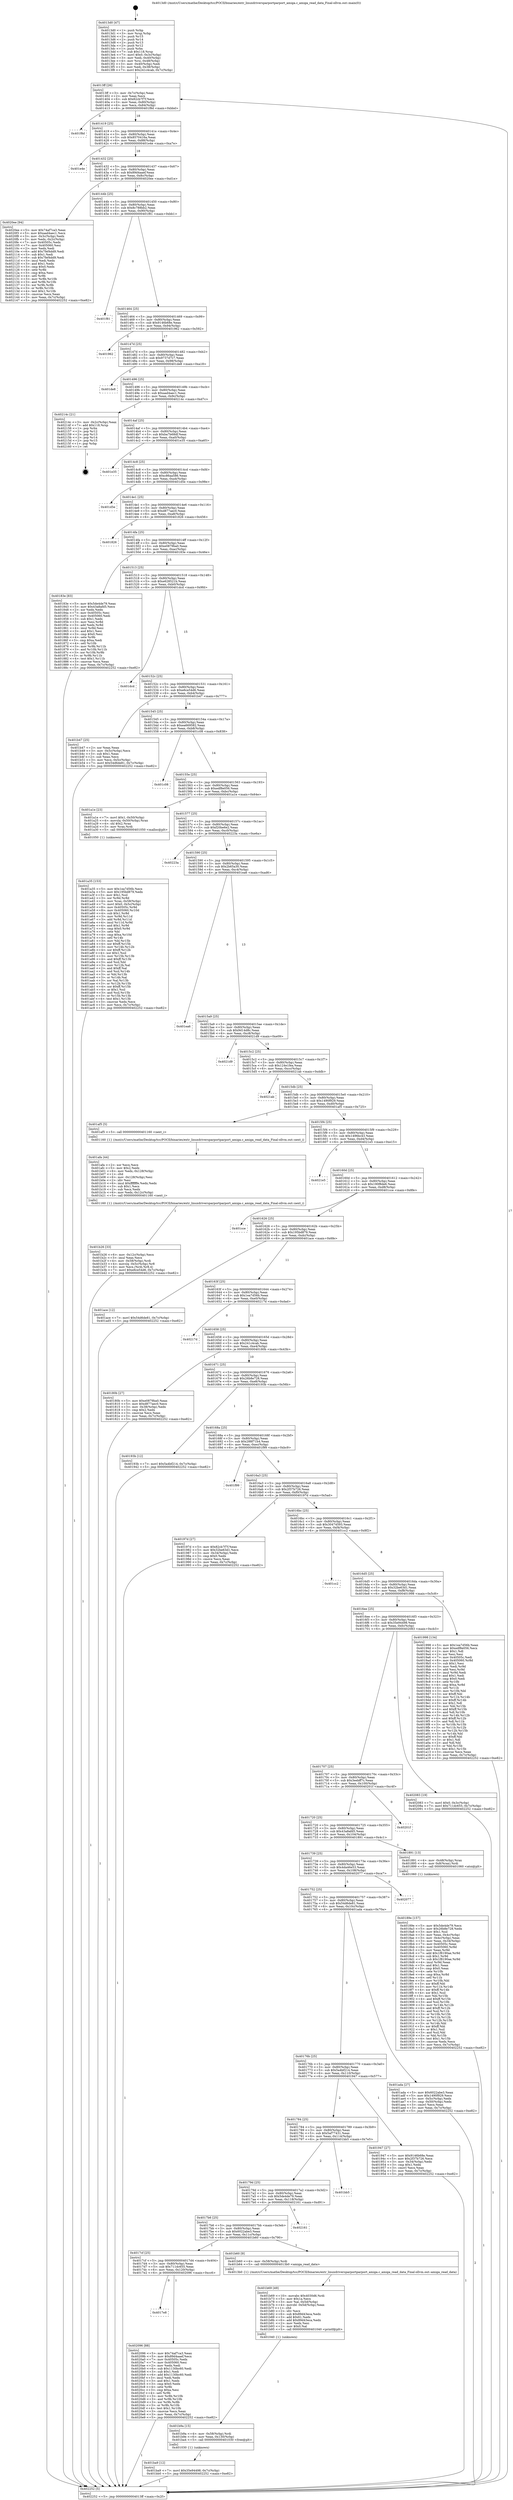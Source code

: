 digraph "0x4013d0" {
  label = "0x4013d0 (/mnt/c/Users/mathe/Desktop/tcc/POCII/binaries/extr_linuxdriversparportparport_amiga.c_amiga_read_data_Final-ollvm.out::main(0))"
  labelloc = "t"
  node[shape=record]

  Entry [label="",width=0.3,height=0.3,shape=circle,fillcolor=black,style=filled]
  "0x4013ff" [label="{
     0x4013ff [26]\l
     | [instrs]\l
     &nbsp;&nbsp;0x4013ff \<+3\>: mov -0x7c(%rbp),%eax\l
     &nbsp;&nbsp;0x401402 \<+2\>: mov %eax,%ecx\l
     &nbsp;&nbsp;0x401404 \<+6\>: sub $0x82cb7f7f,%ecx\l
     &nbsp;&nbsp;0x40140a \<+3\>: mov %eax,-0x80(%rbp)\l
     &nbsp;&nbsp;0x40140d \<+6\>: mov %ecx,-0x84(%rbp)\l
     &nbsp;&nbsp;0x401413 \<+6\>: je 0000000000401f8d \<main+0xbbd\>\l
  }"]
  "0x401f8d" [label="{
     0x401f8d\l
  }", style=dashed]
  "0x401419" [label="{
     0x401419 [25]\l
     | [instrs]\l
     &nbsp;&nbsp;0x401419 \<+5\>: jmp 000000000040141e \<main+0x4e\>\l
     &nbsp;&nbsp;0x40141e \<+3\>: mov -0x80(%rbp),%eax\l
     &nbsp;&nbsp;0x401421 \<+5\>: sub $0x8570416a,%eax\l
     &nbsp;&nbsp;0x401426 \<+6\>: mov %eax,-0x88(%rbp)\l
     &nbsp;&nbsp;0x40142c \<+6\>: je 0000000000401e4e \<main+0xa7e\>\l
  }"]
  Exit [label="",width=0.3,height=0.3,shape=circle,fillcolor=black,style=filled,peripheries=2]
  "0x401e4e" [label="{
     0x401e4e\l
  }", style=dashed]
  "0x401432" [label="{
     0x401432 [25]\l
     | [instrs]\l
     &nbsp;&nbsp;0x401432 \<+5\>: jmp 0000000000401437 \<main+0x67\>\l
     &nbsp;&nbsp;0x401437 \<+3\>: mov -0x80(%rbp),%eax\l
     &nbsp;&nbsp;0x40143a \<+5\>: sub $0x89d4aaef,%eax\l
     &nbsp;&nbsp;0x40143f \<+6\>: mov %eax,-0x8c(%rbp)\l
     &nbsp;&nbsp;0x401445 \<+6\>: je 00000000004020ee \<main+0xd1e\>\l
  }"]
  "0x4017e8" [label="{
     0x4017e8\l
  }", style=dashed]
  "0x4020ee" [label="{
     0x4020ee [94]\l
     | [instrs]\l
     &nbsp;&nbsp;0x4020ee \<+5\>: mov $0x74af7ca3,%eax\l
     &nbsp;&nbsp;0x4020f3 \<+5\>: mov $0xaad4aec1,%ecx\l
     &nbsp;&nbsp;0x4020f8 \<+3\>: mov -0x3c(%rbp),%edx\l
     &nbsp;&nbsp;0x4020fb \<+3\>: mov %edx,-0x2c(%rbp)\l
     &nbsp;&nbsp;0x4020fe \<+7\>: mov 0x40505c,%edx\l
     &nbsp;&nbsp;0x402105 \<+7\>: mov 0x405060,%esi\l
     &nbsp;&nbsp;0x40210c \<+2\>: mov %edx,%edi\l
     &nbsp;&nbsp;0x40210e \<+6\>: add $0x7fef4dd9,%edi\l
     &nbsp;&nbsp;0x402114 \<+3\>: sub $0x1,%edi\l
     &nbsp;&nbsp;0x402117 \<+6\>: sub $0x7fef4dd9,%edi\l
     &nbsp;&nbsp;0x40211d \<+3\>: imul %edi,%edx\l
     &nbsp;&nbsp;0x402120 \<+3\>: and $0x1,%edx\l
     &nbsp;&nbsp;0x402123 \<+3\>: cmp $0x0,%edx\l
     &nbsp;&nbsp;0x402126 \<+4\>: sete %r8b\l
     &nbsp;&nbsp;0x40212a \<+3\>: cmp $0xa,%esi\l
     &nbsp;&nbsp;0x40212d \<+4\>: setl %r9b\l
     &nbsp;&nbsp;0x402131 \<+3\>: mov %r8b,%r10b\l
     &nbsp;&nbsp;0x402134 \<+3\>: and %r9b,%r10b\l
     &nbsp;&nbsp;0x402137 \<+3\>: xor %r9b,%r8b\l
     &nbsp;&nbsp;0x40213a \<+3\>: or %r8b,%r10b\l
     &nbsp;&nbsp;0x40213d \<+4\>: test $0x1,%r10b\l
     &nbsp;&nbsp;0x402141 \<+3\>: cmovne %ecx,%eax\l
     &nbsp;&nbsp;0x402144 \<+3\>: mov %eax,-0x7c(%rbp)\l
     &nbsp;&nbsp;0x402147 \<+5\>: jmp 0000000000402252 \<main+0xe82\>\l
  }"]
  "0x40144b" [label="{
     0x40144b [25]\l
     | [instrs]\l
     &nbsp;&nbsp;0x40144b \<+5\>: jmp 0000000000401450 \<main+0x80\>\l
     &nbsp;&nbsp;0x401450 \<+3\>: mov -0x80(%rbp),%eax\l
     &nbsp;&nbsp;0x401453 \<+5\>: sub $0x8c788bb2,%eax\l
     &nbsp;&nbsp;0x401458 \<+6\>: mov %eax,-0x90(%rbp)\l
     &nbsp;&nbsp;0x40145e \<+6\>: je 0000000000401f81 \<main+0xbb1\>\l
  }"]
  "0x402096" [label="{
     0x402096 [88]\l
     | [instrs]\l
     &nbsp;&nbsp;0x402096 \<+5\>: mov $0x74af7ca3,%eax\l
     &nbsp;&nbsp;0x40209b \<+5\>: mov $0x89d4aaef,%ecx\l
     &nbsp;&nbsp;0x4020a0 \<+7\>: mov 0x40505c,%edx\l
     &nbsp;&nbsp;0x4020a7 \<+7\>: mov 0x405060,%esi\l
     &nbsp;&nbsp;0x4020ae \<+2\>: mov %edx,%edi\l
     &nbsp;&nbsp;0x4020b0 \<+6\>: sub $0x1130bc60,%edi\l
     &nbsp;&nbsp;0x4020b6 \<+3\>: sub $0x1,%edi\l
     &nbsp;&nbsp;0x4020b9 \<+6\>: add $0x1130bc60,%edi\l
     &nbsp;&nbsp;0x4020bf \<+3\>: imul %edi,%edx\l
     &nbsp;&nbsp;0x4020c2 \<+3\>: and $0x1,%edx\l
     &nbsp;&nbsp;0x4020c5 \<+3\>: cmp $0x0,%edx\l
     &nbsp;&nbsp;0x4020c8 \<+4\>: sete %r8b\l
     &nbsp;&nbsp;0x4020cc \<+3\>: cmp $0xa,%esi\l
     &nbsp;&nbsp;0x4020cf \<+4\>: setl %r9b\l
     &nbsp;&nbsp;0x4020d3 \<+3\>: mov %r8b,%r10b\l
     &nbsp;&nbsp;0x4020d6 \<+3\>: and %r9b,%r10b\l
     &nbsp;&nbsp;0x4020d9 \<+3\>: xor %r9b,%r8b\l
     &nbsp;&nbsp;0x4020dc \<+3\>: or %r8b,%r10b\l
     &nbsp;&nbsp;0x4020df \<+4\>: test $0x1,%r10b\l
     &nbsp;&nbsp;0x4020e3 \<+3\>: cmovne %ecx,%eax\l
     &nbsp;&nbsp;0x4020e6 \<+3\>: mov %eax,-0x7c(%rbp)\l
     &nbsp;&nbsp;0x4020e9 \<+5\>: jmp 0000000000402252 \<main+0xe82\>\l
  }"]
  "0x401f81" [label="{
     0x401f81\l
  }", style=dashed]
  "0x401464" [label="{
     0x401464 [25]\l
     | [instrs]\l
     &nbsp;&nbsp;0x401464 \<+5\>: jmp 0000000000401469 \<main+0x99\>\l
     &nbsp;&nbsp;0x401469 \<+3\>: mov -0x80(%rbp),%eax\l
     &nbsp;&nbsp;0x40146c \<+5\>: sub $0x9146b68e,%eax\l
     &nbsp;&nbsp;0x401471 \<+6\>: mov %eax,-0x94(%rbp)\l
     &nbsp;&nbsp;0x401477 \<+6\>: je 0000000000401962 \<main+0x592\>\l
  }"]
  "0x401ba9" [label="{
     0x401ba9 [12]\l
     | [instrs]\l
     &nbsp;&nbsp;0x401ba9 \<+7\>: movl $0x35e94498,-0x7c(%rbp)\l
     &nbsp;&nbsp;0x401bb0 \<+5\>: jmp 0000000000402252 \<main+0xe82\>\l
  }"]
  "0x401962" [label="{
     0x401962\l
  }", style=dashed]
  "0x40147d" [label="{
     0x40147d [25]\l
     | [instrs]\l
     &nbsp;&nbsp;0x40147d \<+5\>: jmp 0000000000401482 \<main+0xb2\>\l
     &nbsp;&nbsp;0x401482 \<+3\>: mov -0x80(%rbp),%eax\l
     &nbsp;&nbsp;0x401485 \<+5\>: sub $0x9737d7c7,%eax\l
     &nbsp;&nbsp;0x40148a \<+6\>: mov %eax,-0x98(%rbp)\l
     &nbsp;&nbsp;0x401490 \<+6\>: je 0000000000401de8 \<main+0xa18\>\l
  }"]
  "0x401b9a" [label="{
     0x401b9a [15]\l
     | [instrs]\l
     &nbsp;&nbsp;0x401b9a \<+4\>: mov -0x58(%rbp),%rdi\l
     &nbsp;&nbsp;0x401b9e \<+6\>: mov %eax,-0x130(%rbp)\l
     &nbsp;&nbsp;0x401ba4 \<+5\>: call 0000000000401030 \<free@plt\>\l
     | [calls]\l
     &nbsp;&nbsp;0x401030 \{1\} (unknown)\l
  }"]
  "0x401de8" [label="{
     0x401de8\l
  }", style=dashed]
  "0x401496" [label="{
     0x401496 [25]\l
     | [instrs]\l
     &nbsp;&nbsp;0x401496 \<+5\>: jmp 000000000040149b \<main+0xcb\>\l
     &nbsp;&nbsp;0x40149b \<+3\>: mov -0x80(%rbp),%eax\l
     &nbsp;&nbsp;0x40149e \<+5\>: sub $0xaad4aec1,%eax\l
     &nbsp;&nbsp;0x4014a3 \<+6\>: mov %eax,-0x9c(%rbp)\l
     &nbsp;&nbsp;0x4014a9 \<+6\>: je 000000000040214c \<main+0xd7c\>\l
  }"]
  "0x401b69" [label="{
     0x401b69 [49]\l
     | [instrs]\l
     &nbsp;&nbsp;0x401b69 \<+10\>: movabs $0x4030d6,%rdi\l
     &nbsp;&nbsp;0x401b73 \<+5\>: mov $0x1a,%ecx\l
     &nbsp;&nbsp;0x401b78 \<+3\>: mov %al,-0x5d(%rbp)\l
     &nbsp;&nbsp;0x401b7b \<+4\>: movzbl -0x5d(%rbp),%eax\l
     &nbsp;&nbsp;0x401b7f \<+1\>: cltd\l
     &nbsp;&nbsp;0x401b80 \<+2\>: idiv %ecx\l
     &nbsp;&nbsp;0x401b82 \<+6\>: sub $0x89d43eca,%edx\l
     &nbsp;&nbsp;0x401b88 \<+3\>: add $0x61,%edx\l
     &nbsp;&nbsp;0x401b8b \<+6\>: add $0x89d43eca,%edx\l
     &nbsp;&nbsp;0x401b91 \<+2\>: mov %edx,%esi\l
     &nbsp;&nbsp;0x401b93 \<+2\>: mov $0x0,%al\l
     &nbsp;&nbsp;0x401b95 \<+5\>: call 0000000000401040 \<printf@plt\>\l
     | [calls]\l
     &nbsp;&nbsp;0x401040 \{1\} (unknown)\l
  }"]
  "0x40214c" [label="{
     0x40214c [21]\l
     | [instrs]\l
     &nbsp;&nbsp;0x40214c \<+3\>: mov -0x2c(%rbp),%eax\l
     &nbsp;&nbsp;0x40214f \<+7\>: add $0x118,%rsp\l
     &nbsp;&nbsp;0x402156 \<+1\>: pop %rbx\l
     &nbsp;&nbsp;0x402157 \<+2\>: pop %r12\l
     &nbsp;&nbsp;0x402159 \<+2\>: pop %r13\l
     &nbsp;&nbsp;0x40215b \<+2\>: pop %r14\l
     &nbsp;&nbsp;0x40215d \<+2\>: pop %r15\l
     &nbsp;&nbsp;0x40215f \<+1\>: pop %rbp\l
     &nbsp;&nbsp;0x402160 \<+1\>: ret\l
  }"]
  "0x4014af" [label="{
     0x4014af [25]\l
     | [instrs]\l
     &nbsp;&nbsp;0x4014af \<+5\>: jmp 00000000004014b4 \<main+0xe4\>\l
     &nbsp;&nbsp;0x4014b4 \<+3\>: mov -0x80(%rbp),%eax\l
     &nbsp;&nbsp;0x4014b7 \<+5\>: sub $0xba7b68df,%eax\l
     &nbsp;&nbsp;0x4014bc \<+6\>: mov %eax,-0xa0(%rbp)\l
     &nbsp;&nbsp;0x4014c2 \<+6\>: je 0000000000401e35 \<main+0xa65\>\l
  }"]
  "0x4017cf" [label="{
     0x4017cf [25]\l
     | [instrs]\l
     &nbsp;&nbsp;0x4017cf \<+5\>: jmp 00000000004017d4 \<main+0x404\>\l
     &nbsp;&nbsp;0x4017d4 \<+3\>: mov -0x80(%rbp),%eax\l
     &nbsp;&nbsp;0x4017d7 \<+5\>: sub $0x711dc655,%eax\l
     &nbsp;&nbsp;0x4017dc \<+6\>: mov %eax,-0x120(%rbp)\l
     &nbsp;&nbsp;0x4017e2 \<+6\>: je 0000000000402096 \<main+0xcc6\>\l
  }"]
  "0x401e35" [label="{
     0x401e35\l
  }", style=dashed]
  "0x4014c8" [label="{
     0x4014c8 [25]\l
     | [instrs]\l
     &nbsp;&nbsp;0x4014c8 \<+5\>: jmp 00000000004014cd \<main+0xfd\>\l
     &nbsp;&nbsp;0x4014cd \<+3\>: mov -0x80(%rbp),%eax\l
     &nbsp;&nbsp;0x4014d0 \<+5\>: sub $0xc86aa586,%eax\l
     &nbsp;&nbsp;0x4014d5 \<+6\>: mov %eax,-0xa4(%rbp)\l
     &nbsp;&nbsp;0x4014db \<+6\>: je 0000000000401d5e \<main+0x98e\>\l
  }"]
  "0x401b60" [label="{
     0x401b60 [9]\l
     | [instrs]\l
     &nbsp;&nbsp;0x401b60 \<+4\>: mov -0x58(%rbp),%rdi\l
     &nbsp;&nbsp;0x401b64 \<+5\>: call 00000000004013b0 \<amiga_read_data\>\l
     | [calls]\l
     &nbsp;&nbsp;0x4013b0 \{1\} (/mnt/c/Users/mathe/Desktop/tcc/POCII/binaries/extr_linuxdriversparportparport_amiga.c_amiga_read_data_Final-ollvm.out::amiga_read_data)\l
  }"]
  "0x401d5e" [label="{
     0x401d5e\l
  }", style=dashed]
  "0x4014e1" [label="{
     0x4014e1 [25]\l
     | [instrs]\l
     &nbsp;&nbsp;0x4014e1 \<+5\>: jmp 00000000004014e6 \<main+0x116\>\l
     &nbsp;&nbsp;0x4014e6 \<+3\>: mov -0x80(%rbp),%eax\l
     &nbsp;&nbsp;0x4014e9 \<+5\>: sub $0xd877aec0,%eax\l
     &nbsp;&nbsp;0x4014ee \<+6\>: mov %eax,-0xa8(%rbp)\l
     &nbsp;&nbsp;0x4014f4 \<+6\>: je 0000000000401826 \<main+0x456\>\l
  }"]
  "0x4017b6" [label="{
     0x4017b6 [25]\l
     | [instrs]\l
     &nbsp;&nbsp;0x4017b6 \<+5\>: jmp 00000000004017bb \<main+0x3eb\>\l
     &nbsp;&nbsp;0x4017bb \<+3\>: mov -0x80(%rbp),%eax\l
     &nbsp;&nbsp;0x4017be \<+5\>: sub $0x6022abe3,%eax\l
     &nbsp;&nbsp;0x4017c3 \<+6\>: mov %eax,-0x11c(%rbp)\l
     &nbsp;&nbsp;0x4017c9 \<+6\>: je 0000000000401b60 \<main+0x790\>\l
  }"]
  "0x401826" [label="{
     0x401826\l
  }", style=dashed]
  "0x4014fa" [label="{
     0x4014fa [25]\l
     | [instrs]\l
     &nbsp;&nbsp;0x4014fa \<+5\>: jmp 00000000004014ff \<main+0x12f\>\l
     &nbsp;&nbsp;0x4014ff \<+3\>: mov -0x80(%rbp),%eax\l
     &nbsp;&nbsp;0x401502 \<+5\>: sub $0xe0879ba0,%eax\l
     &nbsp;&nbsp;0x401507 \<+6\>: mov %eax,-0xac(%rbp)\l
     &nbsp;&nbsp;0x40150d \<+6\>: je 000000000040183e \<main+0x46e\>\l
  }"]
  "0x402161" [label="{
     0x402161\l
  }", style=dashed]
  "0x40183e" [label="{
     0x40183e [83]\l
     | [instrs]\l
     &nbsp;&nbsp;0x40183e \<+5\>: mov $0x5de4de79,%eax\l
     &nbsp;&nbsp;0x401843 \<+5\>: mov $0x43a8afd5,%ecx\l
     &nbsp;&nbsp;0x401848 \<+2\>: xor %edx,%edx\l
     &nbsp;&nbsp;0x40184a \<+7\>: mov 0x40505c,%esi\l
     &nbsp;&nbsp;0x401851 \<+7\>: mov 0x405060,%edi\l
     &nbsp;&nbsp;0x401858 \<+3\>: sub $0x1,%edx\l
     &nbsp;&nbsp;0x40185b \<+3\>: mov %esi,%r8d\l
     &nbsp;&nbsp;0x40185e \<+3\>: add %edx,%r8d\l
     &nbsp;&nbsp;0x401861 \<+4\>: imul %r8d,%esi\l
     &nbsp;&nbsp;0x401865 \<+3\>: and $0x1,%esi\l
     &nbsp;&nbsp;0x401868 \<+3\>: cmp $0x0,%esi\l
     &nbsp;&nbsp;0x40186b \<+4\>: sete %r9b\l
     &nbsp;&nbsp;0x40186f \<+3\>: cmp $0xa,%edi\l
     &nbsp;&nbsp;0x401872 \<+4\>: setl %r10b\l
     &nbsp;&nbsp;0x401876 \<+3\>: mov %r9b,%r11b\l
     &nbsp;&nbsp;0x401879 \<+3\>: and %r10b,%r11b\l
     &nbsp;&nbsp;0x40187c \<+3\>: xor %r10b,%r9b\l
     &nbsp;&nbsp;0x40187f \<+3\>: or %r9b,%r11b\l
     &nbsp;&nbsp;0x401882 \<+4\>: test $0x1,%r11b\l
     &nbsp;&nbsp;0x401886 \<+3\>: cmovne %ecx,%eax\l
     &nbsp;&nbsp;0x401889 \<+3\>: mov %eax,-0x7c(%rbp)\l
     &nbsp;&nbsp;0x40188c \<+5\>: jmp 0000000000402252 \<main+0xe82\>\l
  }"]
  "0x401513" [label="{
     0x401513 [25]\l
     | [instrs]\l
     &nbsp;&nbsp;0x401513 \<+5\>: jmp 0000000000401518 \<main+0x148\>\l
     &nbsp;&nbsp;0x401518 \<+3\>: mov -0x80(%rbp),%eax\l
     &nbsp;&nbsp;0x40151b \<+5\>: sub $0xe628521b,%eax\l
     &nbsp;&nbsp;0x401520 \<+6\>: mov %eax,-0xb0(%rbp)\l
     &nbsp;&nbsp;0x401526 \<+6\>: je 0000000000401dcd \<main+0x9fd\>\l
  }"]
  "0x40179d" [label="{
     0x40179d [25]\l
     | [instrs]\l
     &nbsp;&nbsp;0x40179d \<+5\>: jmp 00000000004017a2 \<main+0x3d2\>\l
     &nbsp;&nbsp;0x4017a2 \<+3\>: mov -0x80(%rbp),%eax\l
     &nbsp;&nbsp;0x4017a5 \<+5\>: sub $0x5de4de79,%eax\l
     &nbsp;&nbsp;0x4017aa \<+6\>: mov %eax,-0x118(%rbp)\l
     &nbsp;&nbsp;0x4017b0 \<+6\>: je 0000000000402161 \<main+0xd91\>\l
  }"]
  "0x401dcd" [label="{
     0x401dcd\l
  }", style=dashed]
  "0x40152c" [label="{
     0x40152c [25]\l
     | [instrs]\l
     &nbsp;&nbsp;0x40152c \<+5\>: jmp 0000000000401531 \<main+0x161\>\l
     &nbsp;&nbsp;0x401531 \<+3\>: mov -0x80(%rbp),%eax\l
     &nbsp;&nbsp;0x401534 \<+5\>: sub $0xe6ce54d6,%eax\l
     &nbsp;&nbsp;0x401539 \<+6\>: mov %eax,-0xb4(%rbp)\l
     &nbsp;&nbsp;0x40153f \<+6\>: je 0000000000401b47 \<main+0x777\>\l
  }"]
  "0x401bb5" [label="{
     0x401bb5\l
  }", style=dashed]
  "0x401b47" [label="{
     0x401b47 [25]\l
     | [instrs]\l
     &nbsp;&nbsp;0x401b47 \<+2\>: xor %eax,%eax\l
     &nbsp;&nbsp;0x401b49 \<+3\>: mov -0x5c(%rbp),%ecx\l
     &nbsp;&nbsp;0x401b4c \<+3\>: sub $0x1,%eax\l
     &nbsp;&nbsp;0x401b4f \<+2\>: sub %eax,%ecx\l
     &nbsp;&nbsp;0x401b51 \<+3\>: mov %ecx,-0x5c(%rbp)\l
     &nbsp;&nbsp;0x401b54 \<+7\>: movl $0x54d6de81,-0x7c(%rbp)\l
     &nbsp;&nbsp;0x401b5b \<+5\>: jmp 0000000000402252 \<main+0xe82\>\l
  }"]
  "0x401545" [label="{
     0x401545 [25]\l
     | [instrs]\l
     &nbsp;&nbsp;0x401545 \<+5\>: jmp 000000000040154a \<main+0x17a\>\l
     &nbsp;&nbsp;0x40154a \<+3\>: mov -0x80(%rbp),%eax\l
     &nbsp;&nbsp;0x40154d \<+5\>: sub $0xea669582,%eax\l
     &nbsp;&nbsp;0x401552 \<+6\>: mov %eax,-0xb8(%rbp)\l
     &nbsp;&nbsp;0x401558 \<+6\>: je 0000000000401c08 \<main+0x838\>\l
  }"]
  "0x401b26" [label="{
     0x401b26 [33]\l
     | [instrs]\l
     &nbsp;&nbsp;0x401b26 \<+6\>: mov -0x12c(%rbp),%ecx\l
     &nbsp;&nbsp;0x401b2c \<+3\>: imul %eax,%ecx\l
     &nbsp;&nbsp;0x401b2f \<+4\>: mov -0x58(%rbp),%rdi\l
     &nbsp;&nbsp;0x401b33 \<+4\>: movslq -0x5c(%rbp),%r8\l
     &nbsp;&nbsp;0x401b37 \<+4\>: mov %ecx,(%rdi,%r8,4)\l
     &nbsp;&nbsp;0x401b3b \<+7\>: movl $0xe6ce54d6,-0x7c(%rbp)\l
     &nbsp;&nbsp;0x401b42 \<+5\>: jmp 0000000000402252 \<main+0xe82\>\l
  }"]
  "0x401c08" [label="{
     0x401c08\l
  }", style=dashed]
  "0x40155e" [label="{
     0x40155e [25]\l
     | [instrs]\l
     &nbsp;&nbsp;0x40155e \<+5\>: jmp 0000000000401563 \<main+0x193\>\l
     &nbsp;&nbsp;0x401563 \<+3\>: mov -0x80(%rbp),%eax\l
     &nbsp;&nbsp;0x401566 \<+5\>: sub $0xedf8e056,%eax\l
     &nbsp;&nbsp;0x40156b \<+6\>: mov %eax,-0xbc(%rbp)\l
     &nbsp;&nbsp;0x401571 \<+6\>: je 0000000000401a1e \<main+0x64e\>\l
  }"]
  "0x401afa" [label="{
     0x401afa [44]\l
     | [instrs]\l
     &nbsp;&nbsp;0x401afa \<+2\>: xor %ecx,%ecx\l
     &nbsp;&nbsp;0x401afc \<+5\>: mov $0x2,%edx\l
     &nbsp;&nbsp;0x401b01 \<+6\>: mov %edx,-0x128(%rbp)\l
     &nbsp;&nbsp;0x401b07 \<+1\>: cltd\l
     &nbsp;&nbsp;0x401b08 \<+6\>: mov -0x128(%rbp),%esi\l
     &nbsp;&nbsp;0x401b0e \<+2\>: idiv %esi\l
     &nbsp;&nbsp;0x401b10 \<+6\>: imul $0xfffffffe,%edx,%edx\l
     &nbsp;&nbsp;0x401b16 \<+3\>: sub $0x1,%ecx\l
     &nbsp;&nbsp;0x401b19 \<+2\>: sub %ecx,%edx\l
     &nbsp;&nbsp;0x401b1b \<+6\>: mov %edx,-0x12c(%rbp)\l
     &nbsp;&nbsp;0x401b21 \<+5\>: call 0000000000401160 \<next_i\>\l
     | [calls]\l
     &nbsp;&nbsp;0x401160 \{1\} (/mnt/c/Users/mathe/Desktop/tcc/POCII/binaries/extr_linuxdriversparportparport_amiga.c_amiga_read_data_Final-ollvm.out::next_i)\l
  }"]
  "0x401a1e" [label="{
     0x401a1e [23]\l
     | [instrs]\l
     &nbsp;&nbsp;0x401a1e \<+7\>: movl $0x1,-0x50(%rbp)\l
     &nbsp;&nbsp;0x401a25 \<+4\>: movslq -0x50(%rbp),%rax\l
     &nbsp;&nbsp;0x401a29 \<+4\>: shl $0x2,%rax\l
     &nbsp;&nbsp;0x401a2d \<+3\>: mov %rax,%rdi\l
     &nbsp;&nbsp;0x401a30 \<+5\>: call 0000000000401050 \<malloc@plt\>\l
     | [calls]\l
     &nbsp;&nbsp;0x401050 \{1\} (unknown)\l
  }"]
  "0x401577" [label="{
     0x401577 [25]\l
     | [instrs]\l
     &nbsp;&nbsp;0x401577 \<+5\>: jmp 000000000040157c \<main+0x1ac\>\l
     &nbsp;&nbsp;0x40157c \<+3\>: mov -0x80(%rbp),%eax\l
     &nbsp;&nbsp;0x40157f \<+5\>: sub $0xf20be6e2,%eax\l
     &nbsp;&nbsp;0x401584 \<+6\>: mov %eax,-0xc0(%rbp)\l
     &nbsp;&nbsp;0x40158a \<+6\>: je 000000000040223a \<main+0xe6a\>\l
  }"]
  "0x401a35" [label="{
     0x401a35 [153]\l
     | [instrs]\l
     &nbsp;&nbsp;0x401a35 \<+5\>: mov $0x1ea7d56b,%ecx\l
     &nbsp;&nbsp;0x401a3a \<+5\>: mov $0x195bd879,%edx\l
     &nbsp;&nbsp;0x401a3f \<+3\>: mov $0x1,%sil\l
     &nbsp;&nbsp;0x401a42 \<+3\>: xor %r8d,%r8d\l
     &nbsp;&nbsp;0x401a45 \<+4\>: mov %rax,-0x58(%rbp)\l
     &nbsp;&nbsp;0x401a49 \<+7\>: movl $0x0,-0x5c(%rbp)\l
     &nbsp;&nbsp;0x401a50 \<+8\>: mov 0x40505c,%r9d\l
     &nbsp;&nbsp;0x401a58 \<+8\>: mov 0x405060,%r10d\l
     &nbsp;&nbsp;0x401a60 \<+4\>: sub $0x1,%r8d\l
     &nbsp;&nbsp;0x401a64 \<+3\>: mov %r9d,%r11d\l
     &nbsp;&nbsp;0x401a67 \<+3\>: add %r8d,%r11d\l
     &nbsp;&nbsp;0x401a6a \<+4\>: imul %r11d,%r9d\l
     &nbsp;&nbsp;0x401a6e \<+4\>: and $0x1,%r9d\l
     &nbsp;&nbsp;0x401a72 \<+4\>: cmp $0x0,%r9d\l
     &nbsp;&nbsp;0x401a76 \<+3\>: sete %bl\l
     &nbsp;&nbsp;0x401a79 \<+4\>: cmp $0xa,%r10d\l
     &nbsp;&nbsp;0x401a7d \<+4\>: setl %r14b\l
     &nbsp;&nbsp;0x401a81 \<+3\>: mov %bl,%r15b\l
     &nbsp;&nbsp;0x401a84 \<+4\>: xor $0xff,%r15b\l
     &nbsp;&nbsp;0x401a88 \<+3\>: mov %r14b,%r12b\l
     &nbsp;&nbsp;0x401a8b \<+4\>: xor $0xff,%r12b\l
     &nbsp;&nbsp;0x401a8f \<+4\>: xor $0x1,%sil\l
     &nbsp;&nbsp;0x401a93 \<+3\>: mov %r15b,%r13b\l
     &nbsp;&nbsp;0x401a96 \<+4\>: and $0xff,%r13b\l
     &nbsp;&nbsp;0x401a9a \<+3\>: and %sil,%bl\l
     &nbsp;&nbsp;0x401a9d \<+3\>: mov %r12b,%al\l
     &nbsp;&nbsp;0x401aa0 \<+2\>: and $0xff,%al\l
     &nbsp;&nbsp;0x401aa2 \<+3\>: and %sil,%r14b\l
     &nbsp;&nbsp;0x401aa5 \<+3\>: or %bl,%r13b\l
     &nbsp;&nbsp;0x401aa8 \<+3\>: or %r14b,%al\l
     &nbsp;&nbsp;0x401aab \<+3\>: xor %al,%r13b\l
     &nbsp;&nbsp;0x401aae \<+3\>: or %r12b,%r15b\l
     &nbsp;&nbsp;0x401ab1 \<+4\>: xor $0xff,%r15b\l
     &nbsp;&nbsp;0x401ab5 \<+4\>: or $0x1,%sil\l
     &nbsp;&nbsp;0x401ab9 \<+3\>: and %sil,%r15b\l
     &nbsp;&nbsp;0x401abc \<+3\>: or %r15b,%r13b\l
     &nbsp;&nbsp;0x401abf \<+4\>: test $0x1,%r13b\l
     &nbsp;&nbsp;0x401ac3 \<+3\>: cmovne %edx,%ecx\l
     &nbsp;&nbsp;0x401ac6 \<+3\>: mov %ecx,-0x7c(%rbp)\l
     &nbsp;&nbsp;0x401ac9 \<+5\>: jmp 0000000000402252 \<main+0xe82\>\l
  }"]
  "0x40223a" [label="{
     0x40223a\l
  }", style=dashed]
  "0x401590" [label="{
     0x401590 [25]\l
     | [instrs]\l
     &nbsp;&nbsp;0x401590 \<+5\>: jmp 0000000000401595 \<main+0x1c5\>\l
     &nbsp;&nbsp;0x401595 \<+3\>: mov -0x80(%rbp),%eax\l
     &nbsp;&nbsp;0x401598 \<+5\>: sub $0x2b65a30,%eax\l
     &nbsp;&nbsp;0x40159d \<+6\>: mov %eax,-0xc4(%rbp)\l
     &nbsp;&nbsp;0x4015a3 \<+6\>: je 0000000000401ea6 \<main+0xad6\>\l
  }"]
  "0x401784" [label="{
     0x401784 [25]\l
     | [instrs]\l
     &nbsp;&nbsp;0x401784 \<+5\>: jmp 0000000000401789 \<main+0x3b9\>\l
     &nbsp;&nbsp;0x401789 \<+3\>: mov -0x80(%rbp),%eax\l
     &nbsp;&nbsp;0x40178c \<+5\>: sub $0x5af77431,%eax\l
     &nbsp;&nbsp;0x401791 \<+6\>: mov %eax,-0x114(%rbp)\l
     &nbsp;&nbsp;0x401797 \<+6\>: je 0000000000401bb5 \<main+0x7e5\>\l
  }"]
  "0x401ea6" [label="{
     0x401ea6\l
  }", style=dashed]
  "0x4015a9" [label="{
     0x4015a9 [25]\l
     | [instrs]\l
     &nbsp;&nbsp;0x4015a9 \<+5\>: jmp 00000000004015ae \<main+0x1de\>\l
     &nbsp;&nbsp;0x4015ae \<+3\>: mov -0x80(%rbp),%eax\l
     &nbsp;&nbsp;0x4015b1 \<+5\>: sub $0x9d14d8c,%eax\l
     &nbsp;&nbsp;0x4015b6 \<+6\>: mov %eax,-0xc8(%rbp)\l
     &nbsp;&nbsp;0x4015bc \<+6\>: je 00000000004021d9 \<main+0xe09\>\l
  }"]
  "0x401947" [label="{
     0x401947 [27]\l
     | [instrs]\l
     &nbsp;&nbsp;0x401947 \<+5\>: mov $0x9146b68e,%eax\l
     &nbsp;&nbsp;0x40194c \<+5\>: mov $0x2f37b726,%ecx\l
     &nbsp;&nbsp;0x401951 \<+3\>: mov -0x34(%rbp),%edx\l
     &nbsp;&nbsp;0x401954 \<+3\>: cmp $0x1,%edx\l
     &nbsp;&nbsp;0x401957 \<+3\>: cmovl %ecx,%eax\l
     &nbsp;&nbsp;0x40195a \<+3\>: mov %eax,-0x7c(%rbp)\l
     &nbsp;&nbsp;0x40195d \<+5\>: jmp 0000000000402252 \<main+0xe82\>\l
  }"]
  "0x4021d9" [label="{
     0x4021d9\l
  }", style=dashed]
  "0x4015c2" [label="{
     0x4015c2 [25]\l
     | [instrs]\l
     &nbsp;&nbsp;0x4015c2 \<+5\>: jmp 00000000004015c7 \<main+0x1f7\>\l
     &nbsp;&nbsp;0x4015c7 \<+3\>: mov -0x80(%rbp),%eax\l
     &nbsp;&nbsp;0x4015ca \<+5\>: sub $0x124e1fea,%eax\l
     &nbsp;&nbsp;0x4015cf \<+6\>: mov %eax,-0xcc(%rbp)\l
     &nbsp;&nbsp;0x4015d5 \<+6\>: je 00000000004021ab \<main+0xddb\>\l
  }"]
  "0x40176b" [label="{
     0x40176b [25]\l
     | [instrs]\l
     &nbsp;&nbsp;0x40176b \<+5\>: jmp 0000000000401770 \<main+0x3a0\>\l
     &nbsp;&nbsp;0x401770 \<+3\>: mov -0x80(%rbp),%eax\l
     &nbsp;&nbsp;0x401773 \<+5\>: sub $0x5a4bf214,%eax\l
     &nbsp;&nbsp;0x401778 \<+6\>: mov %eax,-0x110(%rbp)\l
     &nbsp;&nbsp;0x40177e \<+6\>: je 0000000000401947 \<main+0x577\>\l
  }"]
  "0x4021ab" [label="{
     0x4021ab\l
  }", style=dashed]
  "0x4015db" [label="{
     0x4015db [25]\l
     | [instrs]\l
     &nbsp;&nbsp;0x4015db \<+5\>: jmp 00000000004015e0 \<main+0x210\>\l
     &nbsp;&nbsp;0x4015e0 \<+3\>: mov -0x80(%rbp),%eax\l
     &nbsp;&nbsp;0x4015e3 \<+5\>: sub $0x1490f929,%eax\l
     &nbsp;&nbsp;0x4015e8 \<+6\>: mov %eax,-0xd0(%rbp)\l
     &nbsp;&nbsp;0x4015ee \<+6\>: je 0000000000401af5 \<main+0x725\>\l
  }"]
  "0x401ada" [label="{
     0x401ada [27]\l
     | [instrs]\l
     &nbsp;&nbsp;0x401ada \<+5\>: mov $0x6022abe3,%eax\l
     &nbsp;&nbsp;0x401adf \<+5\>: mov $0x1490f929,%ecx\l
     &nbsp;&nbsp;0x401ae4 \<+3\>: mov -0x5c(%rbp),%edx\l
     &nbsp;&nbsp;0x401ae7 \<+3\>: cmp -0x50(%rbp),%edx\l
     &nbsp;&nbsp;0x401aea \<+3\>: cmovl %ecx,%eax\l
     &nbsp;&nbsp;0x401aed \<+3\>: mov %eax,-0x7c(%rbp)\l
     &nbsp;&nbsp;0x401af0 \<+5\>: jmp 0000000000402252 \<main+0xe82\>\l
  }"]
  "0x401af5" [label="{
     0x401af5 [5]\l
     | [instrs]\l
     &nbsp;&nbsp;0x401af5 \<+5\>: call 0000000000401160 \<next_i\>\l
     | [calls]\l
     &nbsp;&nbsp;0x401160 \{1\} (/mnt/c/Users/mathe/Desktop/tcc/POCII/binaries/extr_linuxdriversparportparport_amiga.c_amiga_read_data_Final-ollvm.out::next_i)\l
  }"]
  "0x4015f4" [label="{
     0x4015f4 [25]\l
     | [instrs]\l
     &nbsp;&nbsp;0x4015f4 \<+5\>: jmp 00000000004015f9 \<main+0x229\>\l
     &nbsp;&nbsp;0x4015f9 \<+3\>: mov -0x80(%rbp),%eax\l
     &nbsp;&nbsp;0x4015fc \<+5\>: sub $0x1496bc43,%eax\l
     &nbsp;&nbsp;0x401601 \<+6\>: mov %eax,-0xd4(%rbp)\l
     &nbsp;&nbsp;0x401607 \<+6\>: je 00000000004021e5 \<main+0xe15\>\l
  }"]
  "0x401752" [label="{
     0x401752 [25]\l
     | [instrs]\l
     &nbsp;&nbsp;0x401752 \<+5\>: jmp 0000000000401757 \<main+0x387\>\l
     &nbsp;&nbsp;0x401757 \<+3\>: mov -0x80(%rbp),%eax\l
     &nbsp;&nbsp;0x40175a \<+5\>: sub $0x54d6de81,%eax\l
     &nbsp;&nbsp;0x40175f \<+6\>: mov %eax,-0x10c(%rbp)\l
     &nbsp;&nbsp;0x401765 \<+6\>: je 0000000000401ada \<main+0x70a\>\l
  }"]
  "0x4021e5" [label="{
     0x4021e5\l
  }", style=dashed]
  "0x40160d" [label="{
     0x40160d [25]\l
     | [instrs]\l
     &nbsp;&nbsp;0x40160d \<+5\>: jmp 0000000000401612 \<main+0x242\>\l
     &nbsp;&nbsp;0x401612 \<+3\>: mov -0x80(%rbp),%eax\l
     &nbsp;&nbsp;0x401615 \<+5\>: sub $0x190f8de6,%eax\l
     &nbsp;&nbsp;0x40161a \<+6\>: mov %eax,-0xd8(%rbp)\l
     &nbsp;&nbsp;0x401620 \<+6\>: je 0000000000401cce \<main+0x8fe\>\l
  }"]
  "0x402077" [label="{
     0x402077\l
  }", style=dashed]
  "0x401cce" [label="{
     0x401cce\l
  }", style=dashed]
  "0x401626" [label="{
     0x401626 [25]\l
     | [instrs]\l
     &nbsp;&nbsp;0x401626 \<+5\>: jmp 000000000040162b \<main+0x25b\>\l
     &nbsp;&nbsp;0x40162b \<+3\>: mov -0x80(%rbp),%eax\l
     &nbsp;&nbsp;0x40162e \<+5\>: sub $0x195bd879,%eax\l
     &nbsp;&nbsp;0x401633 \<+6\>: mov %eax,-0xdc(%rbp)\l
     &nbsp;&nbsp;0x401639 \<+6\>: je 0000000000401ace \<main+0x6fe\>\l
  }"]
  "0x40189e" [label="{
     0x40189e [157]\l
     | [instrs]\l
     &nbsp;&nbsp;0x40189e \<+5\>: mov $0x5de4de79,%ecx\l
     &nbsp;&nbsp;0x4018a3 \<+5\>: mov $0x26b8e728,%edx\l
     &nbsp;&nbsp;0x4018a8 \<+3\>: mov $0x1,%sil\l
     &nbsp;&nbsp;0x4018ab \<+3\>: mov %eax,-0x4c(%rbp)\l
     &nbsp;&nbsp;0x4018ae \<+3\>: mov -0x4c(%rbp),%eax\l
     &nbsp;&nbsp;0x4018b1 \<+3\>: mov %eax,-0x34(%rbp)\l
     &nbsp;&nbsp;0x4018b4 \<+7\>: mov 0x40505c,%eax\l
     &nbsp;&nbsp;0x4018bb \<+8\>: mov 0x405060,%r8d\l
     &nbsp;&nbsp;0x4018c3 \<+3\>: mov %eax,%r9d\l
     &nbsp;&nbsp;0x4018c6 \<+7\>: add $0x1f8190ae,%r9d\l
     &nbsp;&nbsp;0x4018cd \<+4\>: sub $0x1,%r9d\l
     &nbsp;&nbsp;0x4018d1 \<+7\>: sub $0x1f8190ae,%r9d\l
     &nbsp;&nbsp;0x4018d8 \<+4\>: imul %r9d,%eax\l
     &nbsp;&nbsp;0x4018dc \<+3\>: and $0x1,%eax\l
     &nbsp;&nbsp;0x4018df \<+3\>: cmp $0x0,%eax\l
     &nbsp;&nbsp;0x4018e2 \<+4\>: sete %r10b\l
     &nbsp;&nbsp;0x4018e6 \<+4\>: cmp $0xa,%r8d\l
     &nbsp;&nbsp;0x4018ea \<+4\>: setl %r11b\l
     &nbsp;&nbsp;0x4018ee \<+3\>: mov %r10b,%bl\l
     &nbsp;&nbsp;0x4018f1 \<+3\>: xor $0xff,%bl\l
     &nbsp;&nbsp;0x4018f4 \<+3\>: mov %r11b,%r14b\l
     &nbsp;&nbsp;0x4018f7 \<+4\>: xor $0xff,%r14b\l
     &nbsp;&nbsp;0x4018fb \<+4\>: xor $0x1,%sil\l
     &nbsp;&nbsp;0x4018ff \<+3\>: mov %bl,%r15b\l
     &nbsp;&nbsp;0x401902 \<+4\>: and $0xff,%r15b\l
     &nbsp;&nbsp;0x401906 \<+3\>: and %sil,%r10b\l
     &nbsp;&nbsp;0x401909 \<+3\>: mov %r14b,%r12b\l
     &nbsp;&nbsp;0x40190c \<+4\>: and $0xff,%r12b\l
     &nbsp;&nbsp;0x401910 \<+3\>: and %sil,%r11b\l
     &nbsp;&nbsp;0x401913 \<+3\>: or %r10b,%r15b\l
     &nbsp;&nbsp;0x401916 \<+3\>: or %r11b,%r12b\l
     &nbsp;&nbsp;0x401919 \<+3\>: xor %r12b,%r15b\l
     &nbsp;&nbsp;0x40191c \<+3\>: or %r14b,%bl\l
     &nbsp;&nbsp;0x40191f \<+3\>: xor $0xff,%bl\l
     &nbsp;&nbsp;0x401922 \<+4\>: or $0x1,%sil\l
     &nbsp;&nbsp;0x401926 \<+3\>: and %sil,%bl\l
     &nbsp;&nbsp;0x401929 \<+3\>: or %bl,%r15b\l
     &nbsp;&nbsp;0x40192c \<+4\>: test $0x1,%r15b\l
     &nbsp;&nbsp;0x401930 \<+3\>: cmovne %edx,%ecx\l
     &nbsp;&nbsp;0x401933 \<+3\>: mov %ecx,-0x7c(%rbp)\l
     &nbsp;&nbsp;0x401936 \<+5\>: jmp 0000000000402252 \<main+0xe82\>\l
  }"]
  "0x401ace" [label="{
     0x401ace [12]\l
     | [instrs]\l
     &nbsp;&nbsp;0x401ace \<+7\>: movl $0x54d6de81,-0x7c(%rbp)\l
     &nbsp;&nbsp;0x401ad5 \<+5\>: jmp 0000000000402252 \<main+0xe82\>\l
  }"]
  "0x40163f" [label="{
     0x40163f [25]\l
     | [instrs]\l
     &nbsp;&nbsp;0x40163f \<+5\>: jmp 0000000000401644 \<main+0x274\>\l
     &nbsp;&nbsp;0x401644 \<+3\>: mov -0x80(%rbp),%eax\l
     &nbsp;&nbsp;0x401647 \<+5\>: sub $0x1ea7d56b,%eax\l
     &nbsp;&nbsp;0x40164c \<+6\>: mov %eax,-0xe0(%rbp)\l
     &nbsp;&nbsp;0x401652 \<+6\>: je 000000000040217d \<main+0xdad\>\l
  }"]
  "0x401739" [label="{
     0x401739 [25]\l
     | [instrs]\l
     &nbsp;&nbsp;0x401739 \<+5\>: jmp 000000000040173e \<main+0x36e\>\l
     &nbsp;&nbsp;0x40173e \<+3\>: mov -0x80(%rbp),%eax\l
     &nbsp;&nbsp;0x401741 \<+5\>: sub $0x4da46e53,%eax\l
     &nbsp;&nbsp;0x401746 \<+6\>: mov %eax,-0x108(%rbp)\l
     &nbsp;&nbsp;0x40174c \<+6\>: je 0000000000402077 \<main+0xca7\>\l
  }"]
  "0x40217d" [label="{
     0x40217d\l
  }", style=dashed]
  "0x401658" [label="{
     0x401658 [25]\l
     | [instrs]\l
     &nbsp;&nbsp;0x401658 \<+5\>: jmp 000000000040165d \<main+0x28d\>\l
     &nbsp;&nbsp;0x40165d \<+3\>: mov -0x80(%rbp),%eax\l
     &nbsp;&nbsp;0x401660 \<+5\>: sub $0x241c4cab,%eax\l
     &nbsp;&nbsp;0x401665 \<+6\>: mov %eax,-0xe4(%rbp)\l
     &nbsp;&nbsp;0x40166b \<+6\>: je 000000000040180b \<main+0x43b\>\l
  }"]
  "0x401891" [label="{
     0x401891 [13]\l
     | [instrs]\l
     &nbsp;&nbsp;0x401891 \<+4\>: mov -0x48(%rbp),%rax\l
     &nbsp;&nbsp;0x401895 \<+4\>: mov 0x8(%rax),%rdi\l
     &nbsp;&nbsp;0x401899 \<+5\>: call 0000000000401060 \<atoi@plt\>\l
     | [calls]\l
     &nbsp;&nbsp;0x401060 \{1\} (unknown)\l
  }"]
  "0x40180b" [label="{
     0x40180b [27]\l
     | [instrs]\l
     &nbsp;&nbsp;0x40180b \<+5\>: mov $0xe0879ba0,%eax\l
     &nbsp;&nbsp;0x401810 \<+5\>: mov $0xd877aec0,%ecx\l
     &nbsp;&nbsp;0x401815 \<+3\>: mov -0x38(%rbp),%edx\l
     &nbsp;&nbsp;0x401818 \<+3\>: cmp $0x2,%edx\l
     &nbsp;&nbsp;0x40181b \<+3\>: cmovne %ecx,%eax\l
     &nbsp;&nbsp;0x40181e \<+3\>: mov %eax,-0x7c(%rbp)\l
     &nbsp;&nbsp;0x401821 \<+5\>: jmp 0000000000402252 \<main+0xe82\>\l
  }"]
  "0x401671" [label="{
     0x401671 [25]\l
     | [instrs]\l
     &nbsp;&nbsp;0x401671 \<+5\>: jmp 0000000000401676 \<main+0x2a6\>\l
     &nbsp;&nbsp;0x401676 \<+3\>: mov -0x80(%rbp),%eax\l
     &nbsp;&nbsp;0x401679 \<+5\>: sub $0x26b8e728,%eax\l
     &nbsp;&nbsp;0x40167e \<+6\>: mov %eax,-0xe8(%rbp)\l
     &nbsp;&nbsp;0x401684 \<+6\>: je 000000000040193b \<main+0x56b\>\l
  }"]
  "0x402252" [label="{
     0x402252 [5]\l
     | [instrs]\l
     &nbsp;&nbsp;0x402252 \<+5\>: jmp 00000000004013ff \<main+0x2f\>\l
  }"]
  "0x4013d0" [label="{
     0x4013d0 [47]\l
     | [instrs]\l
     &nbsp;&nbsp;0x4013d0 \<+1\>: push %rbp\l
     &nbsp;&nbsp;0x4013d1 \<+3\>: mov %rsp,%rbp\l
     &nbsp;&nbsp;0x4013d4 \<+2\>: push %r15\l
     &nbsp;&nbsp;0x4013d6 \<+2\>: push %r14\l
     &nbsp;&nbsp;0x4013d8 \<+2\>: push %r13\l
     &nbsp;&nbsp;0x4013da \<+2\>: push %r12\l
     &nbsp;&nbsp;0x4013dc \<+1\>: push %rbx\l
     &nbsp;&nbsp;0x4013dd \<+7\>: sub $0x118,%rsp\l
     &nbsp;&nbsp;0x4013e4 \<+7\>: movl $0x0,-0x3c(%rbp)\l
     &nbsp;&nbsp;0x4013eb \<+3\>: mov %edi,-0x40(%rbp)\l
     &nbsp;&nbsp;0x4013ee \<+4\>: mov %rsi,-0x48(%rbp)\l
     &nbsp;&nbsp;0x4013f2 \<+3\>: mov -0x40(%rbp),%edi\l
     &nbsp;&nbsp;0x4013f5 \<+3\>: mov %edi,-0x38(%rbp)\l
     &nbsp;&nbsp;0x4013f8 \<+7\>: movl $0x241c4cab,-0x7c(%rbp)\l
  }"]
  "0x401720" [label="{
     0x401720 [25]\l
     | [instrs]\l
     &nbsp;&nbsp;0x401720 \<+5\>: jmp 0000000000401725 \<main+0x355\>\l
     &nbsp;&nbsp;0x401725 \<+3\>: mov -0x80(%rbp),%eax\l
     &nbsp;&nbsp;0x401728 \<+5\>: sub $0x43a8afd5,%eax\l
     &nbsp;&nbsp;0x40172d \<+6\>: mov %eax,-0x104(%rbp)\l
     &nbsp;&nbsp;0x401733 \<+6\>: je 0000000000401891 \<main+0x4c1\>\l
  }"]
  "0x40193b" [label="{
     0x40193b [12]\l
     | [instrs]\l
     &nbsp;&nbsp;0x40193b \<+7\>: movl $0x5a4bf214,-0x7c(%rbp)\l
     &nbsp;&nbsp;0x401942 \<+5\>: jmp 0000000000402252 \<main+0xe82\>\l
  }"]
  "0x40168a" [label="{
     0x40168a [25]\l
     | [instrs]\l
     &nbsp;&nbsp;0x40168a \<+5\>: jmp 000000000040168f \<main+0x2bf\>\l
     &nbsp;&nbsp;0x40168f \<+3\>: mov -0x80(%rbp),%eax\l
     &nbsp;&nbsp;0x401692 \<+5\>: sub $0x288f71b4,%eax\l
     &nbsp;&nbsp;0x401697 \<+6\>: mov %eax,-0xec(%rbp)\l
     &nbsp;&nbsp;0x40169d \<+6\>: je 0000000000401f99 \<main+0xbc9\>\l
  }"]
  "0x40201f" [label="{
     0x40201f\l
  }", style=dashed]
  "0x401f99" [label="{
     0x401f99\l
  }", style=dashed]
  "0x4016a3" [label="{
     0x4016a3 [25]\l
     | [instrs]\l
     &nbsp;&nbsp;0x4016a3 \<+5\>: jmp 00000000004016a8 \<main+0x2d8\>\l
     &nbsp;&nbsp;0x4016a8 \<+3\>: mov -0x80(%rbp),%eax\l
     &nbsp;&nbsp;0x4016ab \<+5\>: sub $0x2f37b726,%eax\l
     &nbsp;&nbsp;0x4016b0 \<+6\>: mov %eax,-0xf0(%rbp)\l
     &nbsp;&nbsp;0x4016b6 \<+6\>: je 000000000040197d \<main+0x5ad\>\l
  }"]
  "0x401707" [label="{
     0x401707 [25]\l
     | [instrs]\l
     &nbsp;&nbsp;0x401707 \<+5\>: jmp 000000000040170c \<main+0x33c\>\l
     &nbsp;&nbsp;0x40170c \<+3\>: mov -0x80(%rbp),%eax\l
     &nbsp;&nbsp;0x40170f \<+5\>: sub $0x3eebff7c,%eax\l
     &nbsp;&nbsp;0x401714 \<+6\>: mov %eax,-0x100(%rbp)\l
     &nbsp;&nbsp;0x40171a \<+6\>: je 000000000040201f \<main+0xc4f\>\l
  }"]
  "0x40197d" [label="{
     0x40197d [27]\l
     | [instrs]\l
     &nbsp;&nbsp;0x40197d \<+5\>: mov $0x82cb7f7f,%eax\l
     &nbsp;&nbsp;0x401982 \<+5\>: mov $0x32be63d1,%ecx\l
     &nbsp;&nbsp;0x401987 \<+3\>: mov -0x34(%rbp),%edx\l
     &nbsp;&nbsp;0x40198a \<+3\>: cmp $0x0,%edx\l
     &nbsp;&nbsp;0x40198d \<+3\>: cmove %ecx,%eax\l
     &nbsp;&nbsp;0x401990 \<+3\>: mov %eax,-0x7c(%rbp)\l
     &nbsp;&nbsp;0x401993 \<+5\>: jmp 0000000000402252 \<main+0xe82\>\l
  }"]
  "0x4016bc" [label="{
     0x4016bc [25]\l
     | [instrs]\l
     &nbsp;&nbsp;0x4016bc \<+5\>: jmp 00000000004016c1 \<main+0x2f1\>\l
     &nbsp;&nbsp;0x4016c1 \<+3\>: mov -0x80(%rbp),%eax\l
     &nbsp;&nbsp;0x4016c4 \<+5\>: sub $0x30474593,%eax\l
     &nbsp;&nbsp;0x4016c9 \<+6\>: mov %eax,-0xf4(%rbp)\l
     &nbsp;&nbsp;0x4016cf \<+6\>: je 0000000000401cc2 \<main+0x8f2\>\l
  }"]
  "0x402083" [label="{
     0x402083 [19]\l
     | [instrs]\l
     &nbsp;&nbsp;0x402083 \<+7\>: movl $0x0,-0x3c(%rbp)\l
     &nbsp;&nbsp;0x40208a \<+7\>: movl $0x711dc655,-0x7c(%rbp)\l
     &nbsp;&nbsp;0x402091 \<+5\>: jmp 0000000000402252 \<main+0xe82\>\l
  }"]
  "0x401cc2" [label="{
     0x401cc2\l
  }", style=dashed]
  "0x4016d5" [label="{
     0x4016d5 [25]\l
     | [instrs]\l
     &nbsp;&nbsp;0x4016d5 \<+5\>: jmp 00000000004016da \<main+0x30a\>\l
     &nbsp;&nbsp;0x4016da \<+3\>: mov -0x80(%rbp),%eax\l
     &nbsp;&nbsp;0x4016dd \<+5\>: sub $0x32be63d1,%eax\l
     &nbsp;&nbsp;0x4016e2 \<+6\>: mov %eax,-0xf8(%rbp)\l
     &nbsp;&nbsp;0x4016e8 \<+6\>: je 0000000000401998 \<main+0x5c8\>\l
  }"]
  "0x4016ee" [label="{
     0x4016ee [25]\l
     | [instrs]\l
     &nbsp;&nbsp;0x4016ee \<+5\>: jmp 00000000004016f3 \<main+0x323\>\l
     &nbsp;&nbsp;0x4016f3 \<+3\>: mov -0x80(%rbp),%eax\l
     &nbsp;&nbsp;0x4016f6 \<+5\>: sub $0x35e94498,%eax\l
     &nbsp;&nbsp;0x4016fb \<+6\>: mov %eax,-0xfc(%rbp)\l
     &nbsp;&nbsp;0x401701 \<+6\>: je 0000000000402083 \<main+0xcb3\>\l
  }"]
  "0x401998" [label="{
     0x401998 [134]\l
     | [instrs]\l
     &nbsp;&nbsp;0x401998 \<+5\>: mov $0x1ea7d56b,%eax\l
     &nbsp;&nbsp;0x40199d \<+5\>: mov $0xedf8e056,%ecx\l
     &nbsp;&nbsp;0x4019a2 \<+2\>: mov $0x1,%dl\l
     &nbsp;&nbsp;0x4019a4 \<+2\>: xor %esi,%esi\l
     &nbsp;&nbsp;0x4019a6 \<+7\>: mov 0x40505c,%edi\l
     &nbsp;&nbsp;0x4019ad \<+8\>: mov 0x405060,%r8d\l
     &nbsp;&nbsp;0x4019b5 \<+3\>: sub $0x1,%esi\l
     &nbsp;&nbsp;0x4019b8 \<+3\>: mov %edi,%r9d\l
     &nbsp;&nbsp;0x4019bb \<+3\>: add %esi,%r9d\l
     &nbsp;&nbsp;0x4019be \<+4\>: imul %r9d,%edi\l
     &nbsp;&nbsp;0x4019c2 \<+3\>: and $0x1,%edi\l
     &nbsp;&nbsp;0x4019c5 \<+3\>: cmp $0x0,%edi\l
     &nbsp;&nbsp;0x4019c8 \<+4\>: sete %r10b\l
     &nbsp;&nbsp;0x4019cc \<+4\>: cmp $0xa,%r8d\l
     &nbsp;&nbsp;0x4019d0 \<+4\>: setl %r11b\l
     &nbsp;&nbsp;0x4019d4 \<+3\>: mov %r10b,%bl\l
     &nbsp;&nbsp;0x4019d7 \<+3\>: xor $0xff,%bl\l
     &nbsp;&nbsp;0x4019da \<+3\>: mov %r11b,%r14b\l
     &nbsp;&nbsp;0x4019dd \<+4\>: xor $0xff,%r14b\l
     &nbsp;&nbsp;0x4019e1 \<+3\>: xor $0x1,%dl\l
     &nbsp;&nbsp;0x4019e4 \<+3\>: mov %bl,%r15b\l
     &nbsp;&nbsp;0x4019e7 \<+4\>: and $0xff,%r15b\l
     &nbsp;&nbsp;0x4019eb \<+3\>: and %dl,%r10b\l
     &nbsp;&nbsp;0x4019ee \<+3\>: mov %r14b,%r12b\l
     &nbsp;&nbsp;0x4019f1 \<+4\>: and $0xff,%r12b\l
     &nbsp;&nbsp;0x4019f5 \<+3\>: and %dl,%r11b\l
     &nbsp;&nbsp;0x4019f8 \<+3\>: or %r10b,%r15b\l
     &nbsp;&nbsp;0x4019fb \<+3\>: or %r11b,%r12b\l
     &nbsp;&nbsp;0x4019fe \<+3\>: xor %r12b,%r15b\l
     &nbsp;&nbsp;0x401a01 \<+3\>: or %r14b,%bl\l
     &nbsp;&nbsp;0x401a04 \<+3\>: xor $0xff,%bl\l
     &nbsp;&nbsp;0x401a07 \<+3\>: or $0x1,%dl\l
     &nbsp;&nbsp;0x401a0a \<+2\>: and %dl,%bl\l
     &nbsp;&nbsp;0x401a0c \<+3\>: or %bl,%r15b\l
     &nbsp;&nbsp;0x401a0f \<+4\>: test $0x1,%r15b\l
     &nbsp;&nbsp;0x401a13 \<+3\>: cmovne %ecx,%eax\l
     &nbsp;&nbsp;0x401a16 \<+3\>: mov %eax,-0x7c(%rbp)\l
     &nbsp;&nbsp;0x401a19 \<+5\>: jmp 0000000000402252 \<main+0xe82\>\l
  }"]
  Entry -> "0x4013d0" [label=" 1"]
  "0x4013ff" -> "0x401f8d" [label=" 0"]
  "0x4013ff" -> "0x401419" [label=" 18"]
  "0x40214c" -> Exit [label=" 1"]
  "0x401419" -> "0x401e4e" [label=" 0"]
  "0x401419" -> "0x401432" [label=" 18"]
  "0x4020ee" -> "0x402252" [label=" 1"]
  "0x401432" -> "0x4020ee" [label=" 1"]
  "0x401432" -> "0x40144b" [label=" 17"]
  "0x402096" -> "0x402252" [label=" 1"]
  "0x40144b" -> "0x401f81" [label=" 0"]
  "0x40144b" -> "0x401464" [label=" 17"]
  "0x4017cf" -> "0x4017e8" [label=" 0"]
  "0x401464" -> "0x401962" [label=" 0"]
  "0x401464" -> "0x40147d" [label=" 17"]
  "0x4017cf" -> "0x402096" [label=" 1"]
  "0x40147d" -> "0x401de8" [label=" 0"]
  "0x40147d" -> "0x401496" [label=" 17"]
  "0x402083" -> "0x402252" [label=" 1"]
  "0x401496" -> "0x40214c" [label=" 1"]
  "0x401496" -> "0x4014af" [label=" 16"]
  "0x401ba9" -> "0x402252" [label=" 1"]
  "0x4014af" -> "0x401e35" [label=" 0"]
  "0x4014af" -> "0x4014c8" [label=" 16"]
  "0x401b9a" -> "0x401ba9" [label=" 1"]
  "0x4014c8" -> "0x401d5e" [label=" 0"]
  "0x4014c8" -> "0x4014e1" [label=" 16"]
  "0x401b69" -> "0x401b9a" [label=" 1"]
  "0x4014e1" -> "0x401826" [label=" 0"]
  "0x4014e1" -> "0x4014fa" [label=" 16"]
  "0x4017b6" -> "0x4017cf" [label=" 1"]
  "0x4014fa" -> "0x40183e" [label=" 1"]
  "0x4014fa" -> "0x401513" [label=" 15"]
  "0x4017b6" -> "0x401b60" [label=" 1"]
  "0x401513" -> "0x401dcd" [label=" 0"]
  "0x401513" -> "0x40152c" [label=" 15"]
  "0x40179d" -> "0x4017b6" [label=" 2"]
  "0x40152c" -> "0x401b47" [label=" 1"]
  "0x40152c" -> "0x401545" [label=" 14"]
  "0x40179d" -> "0x402161" [label=" 0"]
  "0x401545" -> "0x401c08" [label=" 0"]
  "0x401545" -> "0x40155e" [label=" 14"]
  "0x401784" -> "0x40179d" [label=" 2"]
  "0x40155e" -> "0x401a1e" [label=" 1"]
  "0x40155e" -> "0x401577" [label=" 13"]
  "0x401784" -> "0x401bb5" [label=" 0"]
  "0x401577" -> "0x40223a" [label=" 0"]
  "0x401577" -> "0x401590" [label=" 13"]
  "0x401b60" -> "0x401b69" [label=" 1"]
  "0x401590" -> "0x401ea6" [label=" 0"]
  "0x401590" -> "0x4015a9" [label=" 13"]
  "0x401b47" -> "0x402252" [label=" 1"]
  "0x4015a9" -> "0x4021d9" [label=" 0"]
  "0x4015a9" -> "0x4015c2" [label=" 13"]
  "0x401b26" -> "0x402252" [label=" 1"]
  "0x4015c2" -> "0x4021ab" [label=" 0"]
  "0x4015c2" -> "0x4015db" [label=" 13"]
  "0x401af5" -> "0x401afa" [label=" 1"]
  "0x4015db" -> "0x401af5" [label=" 1"]
  "0x4015db" -> "0x4015f4" [label=" 12"]
  "0x401ada" -> "0x402252" [label=" 2"]
  "0x4015f4" -> "0x4021e5" [label=" 0"]
  "0x4015f4" -> "0x40160d" [label=" 12"]
  "0x401a35" -> "0x402252" [label=" 1"]
  "0x40160d" -> "0x401cce" [label=" 0"]
  "0x40160d" -> "0x401626" [label=" 12"]
  "0x401a1e" -> "0x401a35" [label=" 1"]
  "0x401626" -> "0x401ace" [label=" 1"]
  "0x401626" -> "0x40163f" [label=" 11"]
  "0x40197d" -> "0x402252" [label=" 1"]
  "0x40163f" -> "0x40217d" [label=" 0"]
  "0x40163f" -> "0x401658" [label=" 11"]
  "0x401947" -> "0x402252" [label=" 1"]
  "0x401658" -> "0x40180b" [label=" 1"]
  "0x401658" -> "0x401671" [label=" 10"]
  "0x40180b" -> "0x402252" [label=" 1"]
  "0x4013d0" -> "0x4013ff" [label=" 1"]
  "0x402252" -> "0x4013ff" [label=" 17"]
  "0x40183e" -> "0x402252" [label=" 1"]
  "0x40176b" -> "0x401784" [label=" 2"]
  "0x401671" -> "0x40193b" [label=" 1"]
  "0x401671" -> "0x40168a" [label=" 9"]
  "0x401afa" -> "0x401b26" [label=" 1"]
  "0x40168a" -> "0x401f99" [label=" 0"]
  "0x40168a" -> "0x4016a3" [label=" 9"]
  "0x401752" -> "0x40176b" [label=" 3"]
  "0x4016a3" -> "0x40197d" [label=" 1"]
  "0x4016a3" -> "0x4016bc" [label=" 8"]
  "0x401ace" -> "0x402252" [label=" 1"]
  "0x4016bc" -> "0x401cc2" [label=" 0"]
  "0x4016bc" -> "0x4016d5" [label=" 8"]
  "0x401739" -> "0x401752" [label=" 5"]
  "0x4016d5" -> "0x401998" [label=" 1"]
  "0x4016d5" -> "0x4016ee" [label=" 7"]
  "0x401739" -> "0x402077" [label=" 0"]
  "0x4016ee" -> "0x402083" [label=" 1"]
  "0x4016ee" -> "0x401707" [label=" 6"]
  "0x401752" -> "0x401ada" [label=" 2"]
  "0x401707" -> "0x40201f" [label=" 0"]
  "0x401707" -> "0x401720" [label=" 6"]
  "0x40176b" -> "0x401947" [label=" 1"]
  "0x401720" -> "0x401891" [label=" 1"]
  "0x401720" -> "0x401739" [label=" 5"]
  "0x401891" -> "0x40189e" [label=" 1"]
  "0x40189e" -> "0x402252" [label=" 1"]
  "0x40193b" -> "0x402252" [label=" 1"]
  "0x401998" -> "0x402252" [label=" 1"]
}

